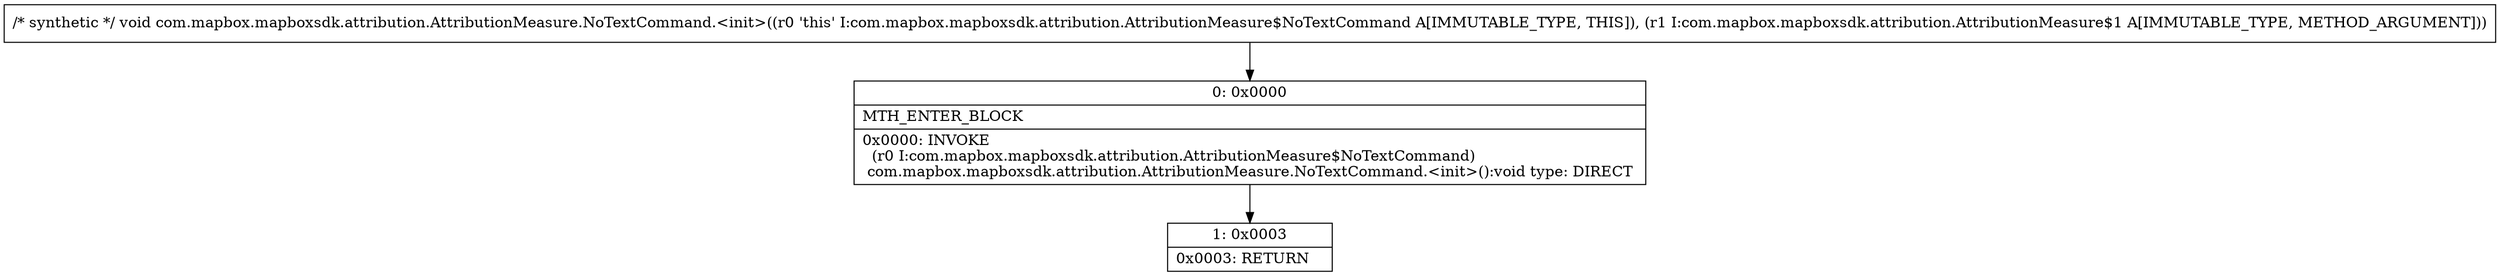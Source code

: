 digraph "CFG forcom.mapbox.mapboxsdk.attribution.AttributionMeasure.NoTextCommand.\<init\>(Lcom\/mapbox\/mapboxsdk\/attribution\/AttributionMeasure$1;)V" {
Node_0 [shape=record,label="{0\:\ 0x0000|MTH_ENTER_BLOCK\l|0x0000: INVOKE  \l  (r0 I:com.mapbox.mapboxsdk.attribution.AttributionMeasure$NoTextCommand)\l com.mapbox.mapboxsdk.attribution.AttributionMeasure.NoTextCommand.\<init\>():void type: DIRECT \l}"];
Node_1 [shape=record,label="{1\:\ 0x0003|0x0003: RETURN   \l}"];
MethodNode[shape=record,label="{\/* synthetic *\/ void com.mapbox.mapboxsdk.attribution.AttributionMeasure.NoTextCommand.\<init\>((r0 'this' I:com.mapbox.mapboxsdk.attribution.AttributionMeasure$NoTextCommand A[IMMUTABLE_TYPE, THIS]), (r1 I:com.mapbox.mapboxsdk.attribution.AttributionMeasure$1 A[IMMUTABLE_TYPE, METHOD_ARGUMENT])) }"];
MethodNode -> Node_0;
Node_0 -> Node_1;
}

